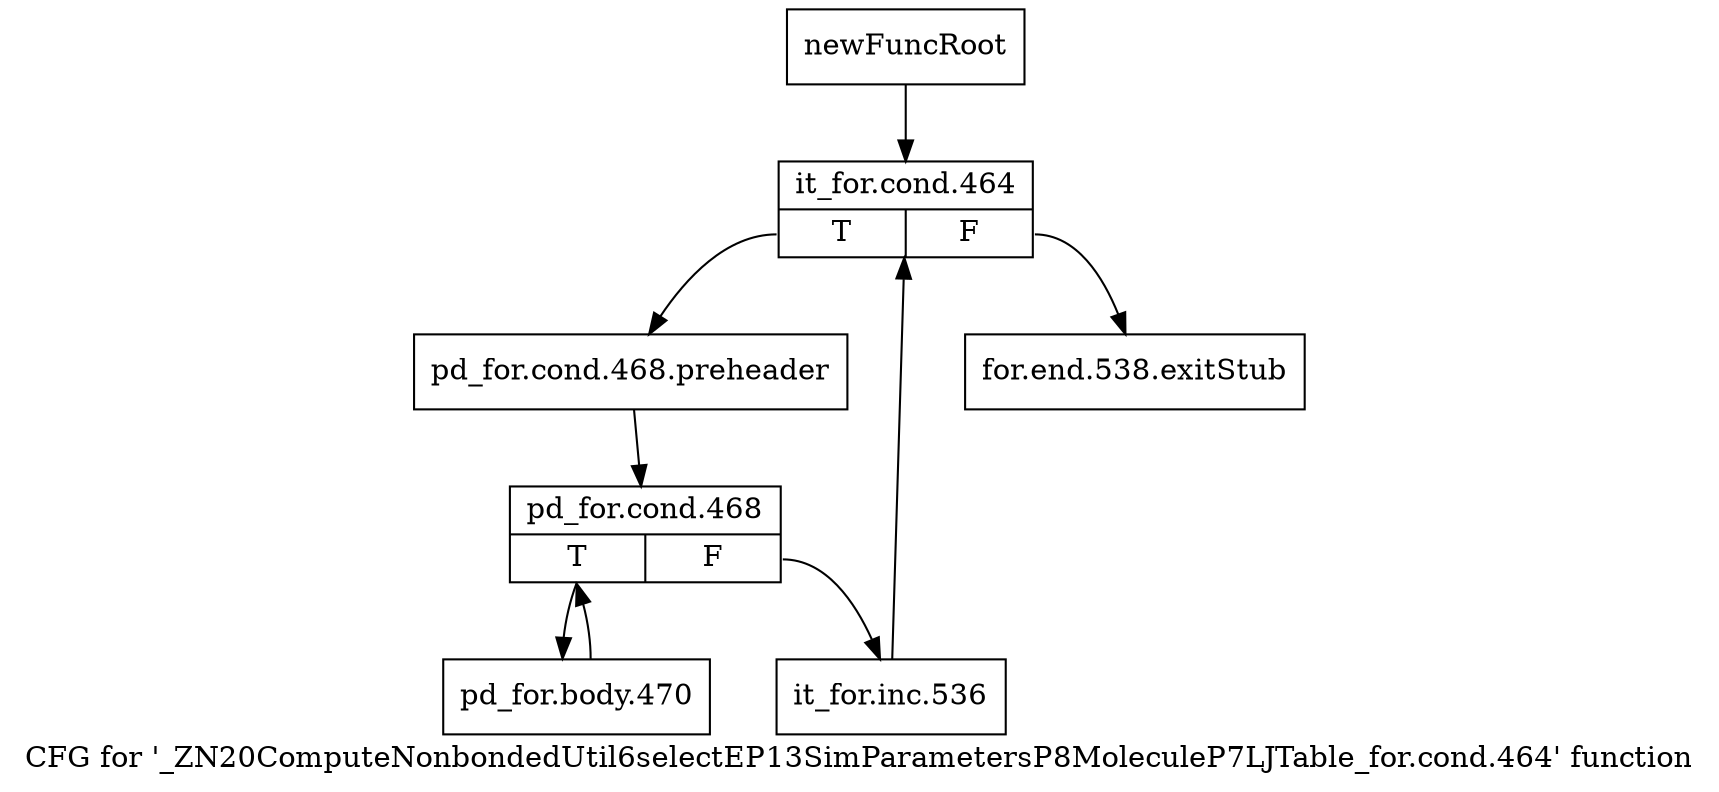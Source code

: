 digraph "CFG for '_ZN20ComputeNonbondedUtil6selectEP13SimParametersP8MoleculeP7LJTable_for.cond.464' function" {
	label="CFG for '_ZN20ComputeNonbondedUtil6selectEP13SimParametersP8MoleculeP7LJTable_for.cond.464' function";

	Node0x1c1a2b0 [shape=record,label="{newFuncRoot}"];
	Node0x1c1a2b0 -> Node0x1c1a6f0;
	Node0x1c1a6a0 [shape=record,label="{for.end.538.exitStub}"];
	Node0x1c1a6f0 [shape=record,label="{it_for.cond.464|{<s0>T|<s1>F}}"];
	Node0x1c1a6f0:s0 -> Node0x1c1a740;
	Node0x1c1a6f0:s1 -> Node0x1c1a6a0;
	Node0x1c1a740 [shape=record,label="{pd_for.cond.468.preheader}"];
	Node0x1c1a740 -> Node0x1c1a790;
	Node0x1c1a790 [shape=record,label="{pd_for.cond.468|{<s0>T|<s1>F}}"];
	Node0x1c1a790:s0 -> Node0x1c1a830;
	Node0x1c1a790:s1 -> Node0x1c1a7e0;
	Node0x1c1a7e0 [shape=record,label="{it_for.inc.536}"];
	Node0x1c1a7e0 -> Node0x1c1a6f0;
	Node0x1c1a830 [shape=record,label="{pd_for.body.470}"];
	Node0x1c1a830 -> Node0x1c1a790;
}
